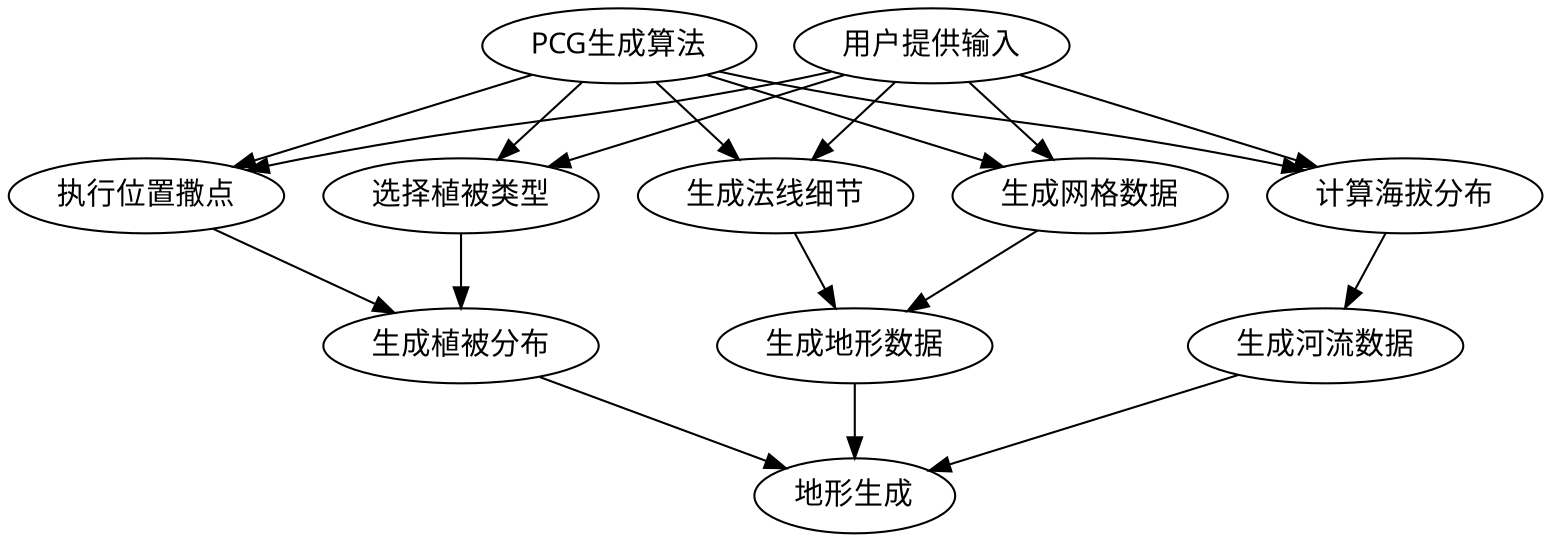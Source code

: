 digraph 功能对象图{
    node [ fontname = FangSong ]
    edge [ fontname = FangSong ]
    "PCG生成算法" -> "生成网格数据" [ label = "" ]
    "PCG生成算法" -> "生成法线细节" [ label = "" ]
    "PCG生成算法" -> "选择植被类型" [ label = "" ]
    "PCG生成算法" -> "执行位置撒点" [ label = "" ]
    "PCG生成算法" -> "计算海拔分布" [ label = "" ]
    "执行位置撒点" -> "生成植被分布" [ label = "" ]
    "生成地形数据" -> "地形生成" [ label = "" ]
    "生成植被分布" -> "地形生成" [ label = "" ]
    "生成河流数据" -> "地形生成" [ label = "" ]
    "生成法线细节" -> "生成地形数据" [ label = "" ]
    "生成网格数据" -> "生成地形数据" [ label = "" ]
    "用户提供输入" -> "生成网格数据" [ label = "" ]
    "用户提供输入" -> "生成法线细节" [ label = "" ]
    "用户提供输入" -> "选择植被类型" [ label = "" ]
    "用户提供输入" -> "执行位置撒点" [ label = "" ]
    "用户提供输入" -> "计算海拔分布" [ label = "" ]
    "计算海拔分布" -> "生成河流数据" [ label = "" ]
    "选择植被类型" -> "生成植被分布" [ label = "" ]
}
